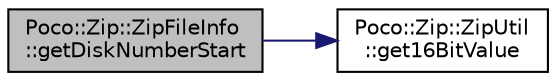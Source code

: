 digraph "Poco::Zip::ZipFileInfo::getDiskNumberStart"
{
 // LATEX_PDF_SIZE
  edge [fontname="Helvetica",fontsize="10",labelfontname="Helvetica",labelfontsize="10"];
  node [fontname="Helvetica",fontsize="10",shape=record];
  rankdir="LR";
  Node1 [label="Poco::Zip::ZipFileInfo\l::getDiskNumberStart",height=0.2,width=0.4,color="black", fillcolor="grey75", style="filled", fontcolor="black",tooltip=" "];
  Node1 -> Node2 [color="midnightblue",fontsize="10",style="solid",fontname="Helvetica"];
  Node2 [label="Poco::Zip::ZipUtil\l::get16BitValue",height=0.2,width=0.4,color="black", fillcolor="white", style="filled",URL="$classPoco_1_1Zip_1_1ZipUtil.html#adb42f03196f61d49c2cb6d9dee5aa8c6",tooltip=" "];
}
